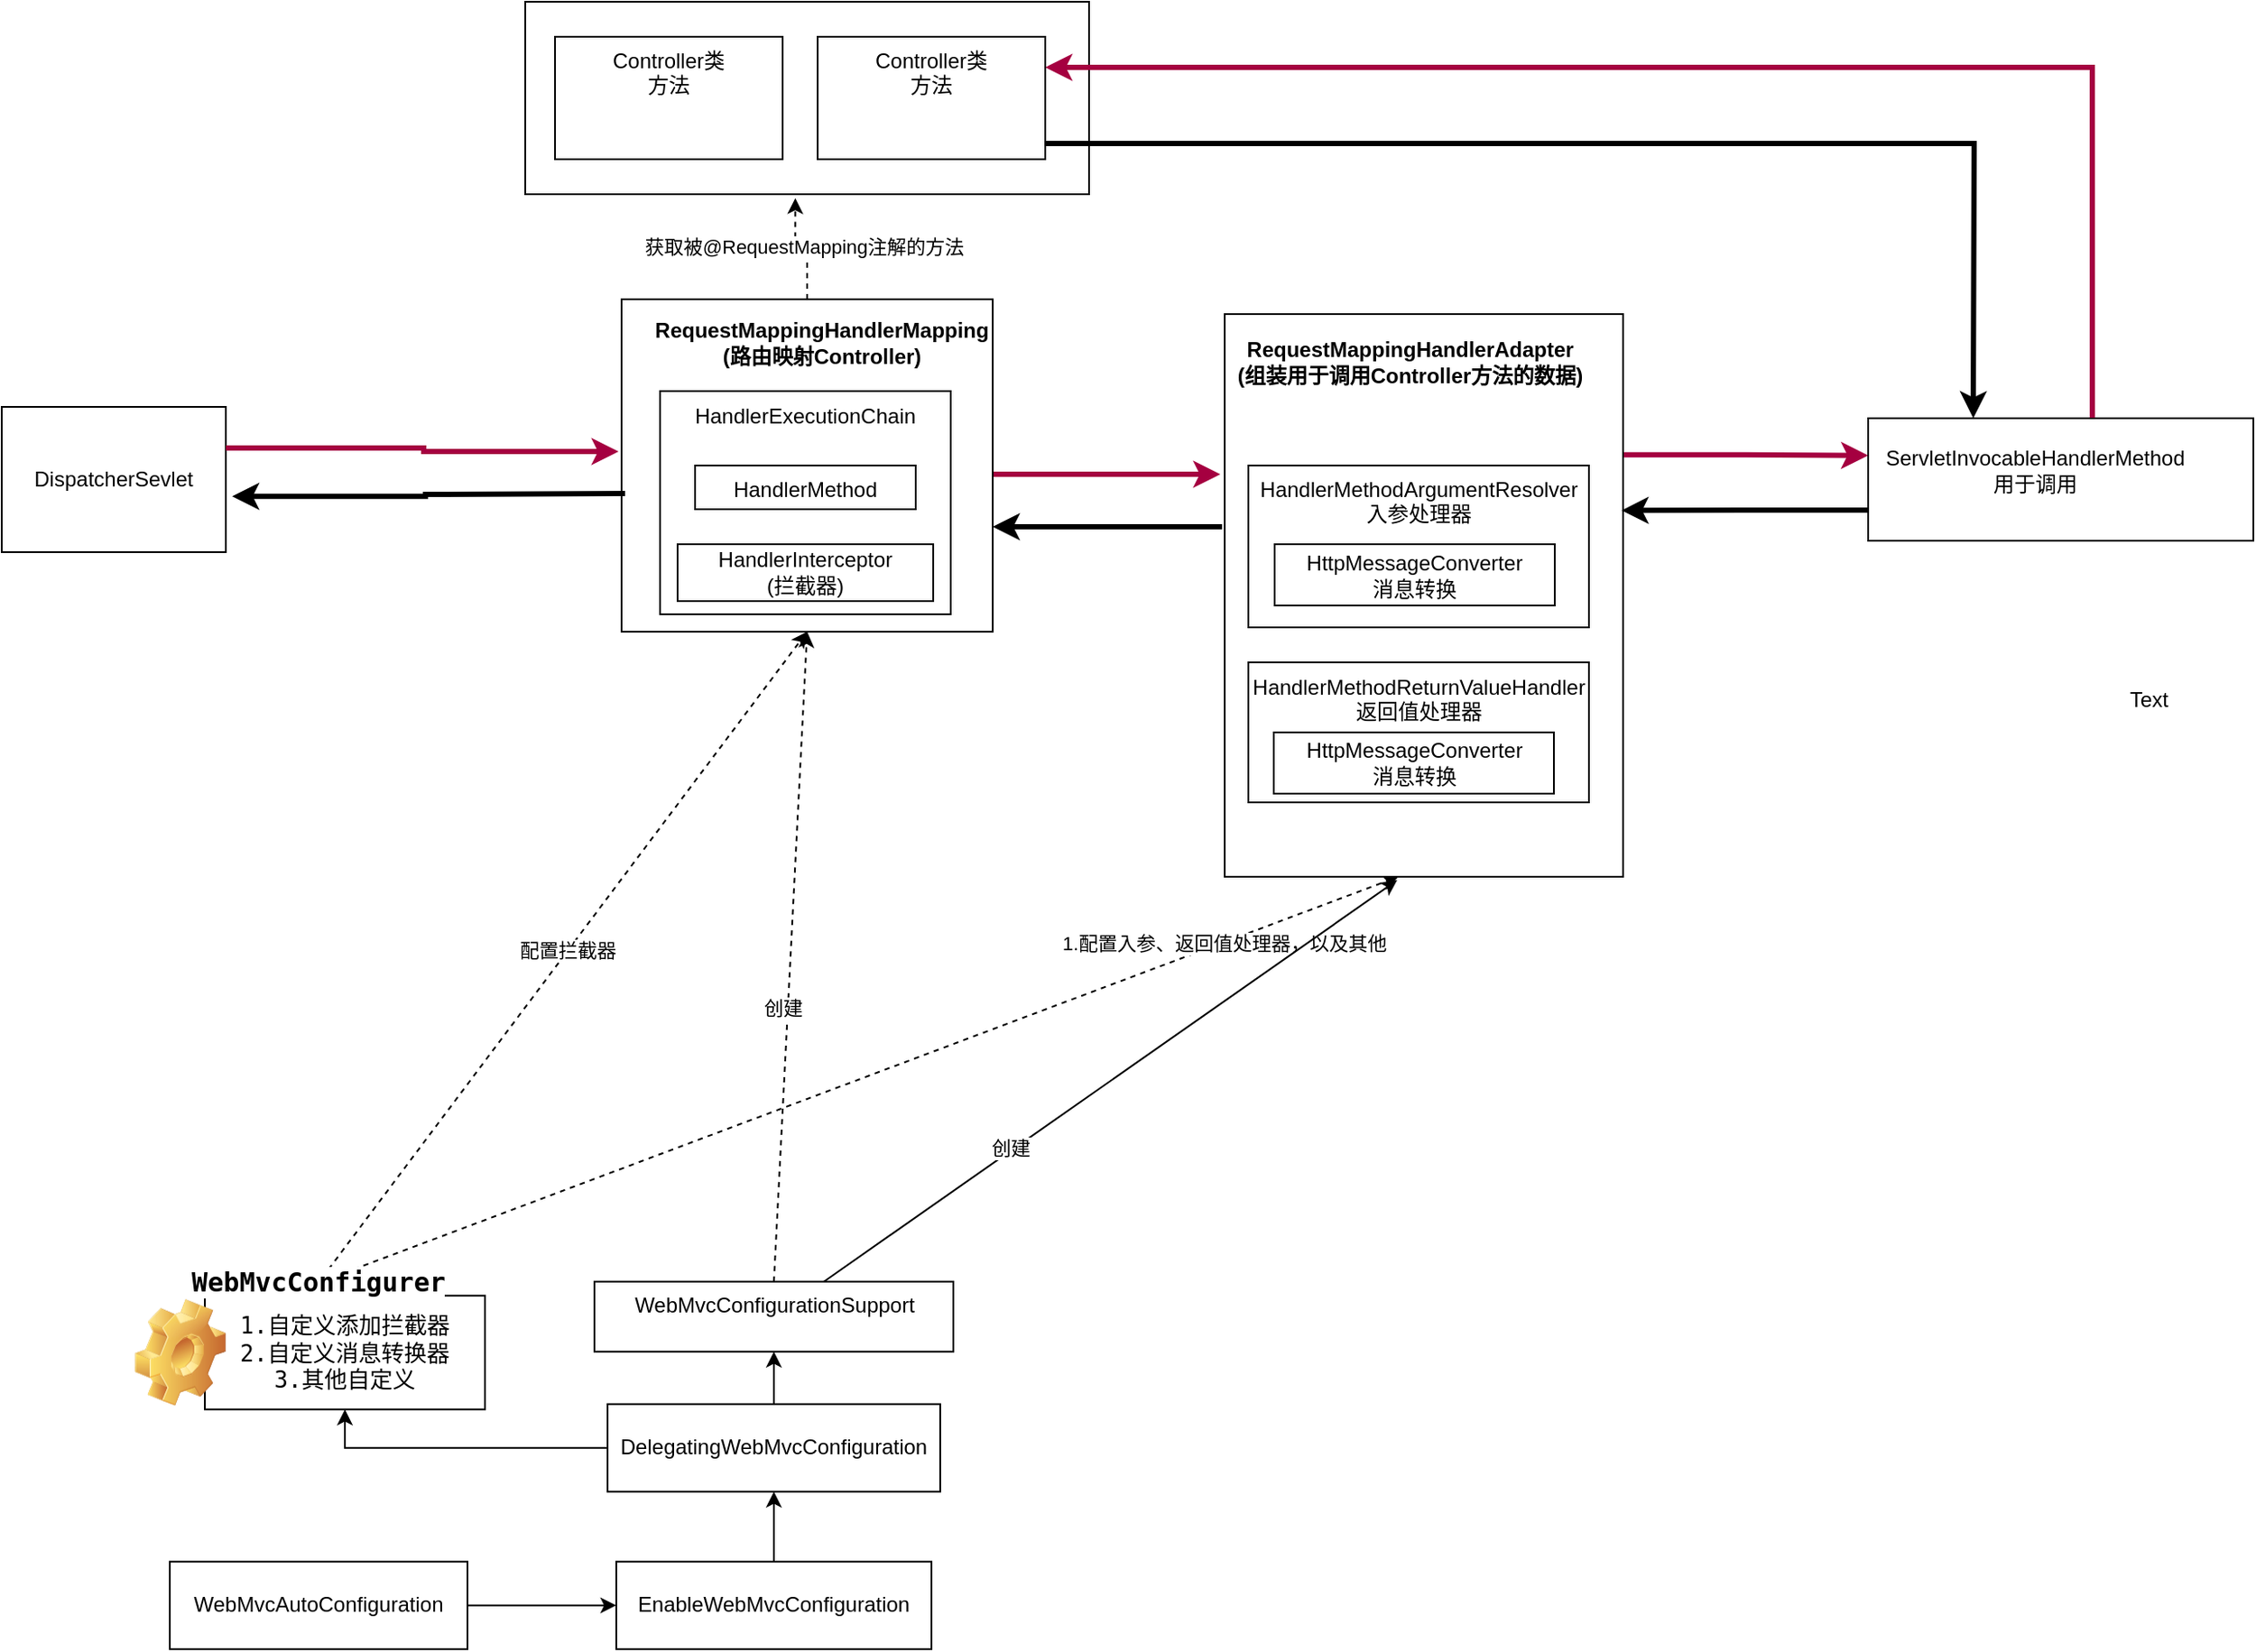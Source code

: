 <mxfile version="14.9.3" type="github">
  <diagram id="8T3f9UwFYzaLS0eyUJsZ" name="Page-1">
    <mxGraphModel dx="1550" dy="5465" grid="1" gridSize="10" guides="1" tooltips="1" connect="1" arrows="1" fold="1" page="1" pageScale="1" pageWidth="3300" pageHeight="4681" math="0" shadow="0">
      <root>
        <mxCell id="0" />
        <mxCell id="1" parent="0" />
        <mxCell id="tAR45_gAhTGxKTQlGq34-19" value="" style="edgeStyle=orthogonalEdgeStyle;rounded=0;orthogonalLoop=1;jettySize=auto;html=1;fontColor=#000000;" edge="1" parent="1" source="tAR45_gAhTGxKTQlGq34-2" target="tAR45_gAhTGxKTQlGq34-3">
          <mxGeometry relative="1" as="geometry" />
        </mxCell>
        <mxCell id="tAR45_gAhTGxKTQlGq34-2" value="WebMvcAutoConfiguration" style="rounded=0;whiteSpace=wrap;html=1;fillColor=#ffffff;" vertex="1" parent="1">
          <mxGeometry x="840" y="831.36" width="170" height="50" as="geometry" />
        </mxCell>
        <mxCell id="tAR45_gAhTGxKTQlGq34-20" value="" style="edgeStyle=orthogonalEdgeStyle;rounded=0;orthogonalLoop=1;jettySize=auto;html=1;fontColor=#000000;" edge="1" parent="1" source="tAR45_gAhTGxKTQlGq34-3" target="tAR45_gAhTGxKTQlGq34-7">
          <mxGeometry relative="1" as="geometry" />
        </mxCell>
        <mxCell id="tAR45_gAhTGxKTQlGq34-3" value="EnableWebMvcConfiguration" style="rounded=0;whiteSpace=wrap;html=1;fillColor=#ffffff;" vertex="1" parent="1">
          <mxGeometry x="1095" y="831.36" width="180" height="50" as="geometry" />
        </mxCell>
        <mxCell id="tAR45_gAhTGxKTQlGq34-21" value="" style="rounded=0;orthogonalLoop=1;jettySize=auto;html=1;fontColor=#000000;exitX=0.5;exitY=0;exitDx=0;exitDy=0;edgeStyle=orthogonalEdgeStyle;entryX=0.5;entryY=1;entryDx=0;entryDy=0;" edge="1" parent="1" source="tAR45_gAhTGxKTQlGq34-7" target="tAR45_gAhTGxKTQlGq34-48">
          <mxGeometry relative="1" as="geometry">
            <mxPoint x="1170" y="743.86" as="sourcePoint" />
            <mxPoint x="1185" y="605.36" as="targetPoint" />
          </mxGeometry>
        </mxCell>
        <mxCell id="tAR45_gAhTGxKTQlGq34-57" style="edgeStyle=orthogonalEdgeStyle;rounded=0;orthogonalLoop=1;jettySize=auto;html=1;exitX=0;exitY=0.5;exitDx=0;exitDy=0;entryX=0.5;entryY=1;entryDx=0;entryDy=0;fontColor=#000000;" edge="1" parent="1" source="tAR45_gAhTGxKTQlGq34-7" target="tAR45_gAhTGxKTQlGq34-9">
          <mxGeometry relative="1" as="geometry" />
        </mxCell>
        <mxCell id="tAR45_gAhTGxKTQlGq34-7" value="DelegatingWebMvcConfiguration" style="rounded=0;whiteSpace=wrap;html=1;fillColor=#ffffff;" vertex="1" parent="1">
          <mxGeometry x="1090" y="741.36" width="190" height="50" as="geometry" />
        </mxCell>
        <mxCell id="tAR45_gAhTGxKTQlGq34-9" value="&lt;pre style=&quot;font-size: 13px ; font-family: &amp;quot;jetbrains mono&amp;quot; , monospace&quot;&gt;&lt;span style=&quot;background-color: rgb(255 , 255 , 255)&quot;&gt;1.&lt;/span&gt;自定义添加拦截器&lt;br&gt;2.自定义消息转换器&lt;br&gt;3.其他自定义&lt;/pre&gt;" style="rounded=0;whiteSpace=wrap;html=1;align=center;" vertex="1" parent="1">
          <mxGeometry x="860" y="679.36" width="160" height="65" as="geometry" />
        </mxCell>
        <mxCell id="tAR45_gAhTGxKTQlGq34-17" value="" style="shape=image;html=1;verticalLabelPosition=bottom;verticalAlign=top;imageAspect=1;aspect=fixed;image=img/clipart/Gear_128x128.png;rounded=0;fontColor=#000000;" vertex="1" parent="1">
          <mxGeometry x="820" y="681.36" width="52" height="61" as="geometry" />
        </mxCell>
        <mxCell id="tAR45_gAhTGxKTQlGq34-30" style="rounded=0;orthogonalLoop=1;jettySize=auto;html=1;entryX=0.436;entryY=1;entryDx=0;entryDy=0;entryPerimeter=0;dashed=1;fontColor=#000000;" edge="1" parent="1" source="tAR45_gAhTGxKTQlGq34-13" target="tAR45_gAhTGxKTQlGq34-23">
          <mxGeometry relative="1" as="geometry" />
        </mxCell>
        <mxCell id="tAR45_gAhTGxKTQlGq34-33" value="1.配置入参、返回值处理器，以及其他" style="edgeLabel;html=1;align=center;verticalAlign=middle;resizable=0;points=[];fontColor=#000000;" vertex="1" connectable="0" parent="tAR45_gAhTGxKTQlGq34-30">
          <mxGeometry x="0.666" relative="1" as="geometry">
            <mxPoint as="offset" />
          </mxGeometry>
        </mxCell>
        <mxCell id="tAR45_gAhTGxKTQlGq34-31" value="配置拦截器" style="rounded=0;orthogonalLoop=1;jettySize=auto;html=1;dashed=1;fontColor=#000000;entryX=0.5;entryY=1;entryDx=0;entryDy=0;" edge="1" parent="1" source="tAR45_gAhTGxKTQlGq34-13" target="tAR45_gAhTGxKTQlGq34-22">
          <mxGeometry relative="1" as="geometry">
            <mxPoint x="1400" y="470" as="targetPoint" />
          </mxGeometry>
        </mxCell>
        <mxCell id="tAR45_gAhTGxKTQlGq34-13" value="&lt;pre style=&quot;font-family: &amp;quot;jetbrains mono&amp;quot;, monospace; font-size: 11.3pt;&quot;&gt;&lt;span style=&quot;background-color: rgb(255 , 255 , 255)&quot;&gt;WebMvcConfigurer&lt;/span&gt;&lt;/pre&gt;" style="text;html=1;strokeColor=none;fillColor=none;align=center;verticalAlign=middle;whiteSpace=wrap;rounded=0;fontStyle=1" vertex="1" parent="1">
          <mxGeometry x="860" y="664.36" width="130" height="15" as="geometry" />
        </mxCell>
        <mxCell id="tAR45_gAhTGxKTQlGq34-79" value="获取被@RequestMapping注解的方法" style="edgeStyle=orthogonalEdgeStyle;rounded=0;orthogonalLoop=1;jettySize=auto;html=1;exitX=0.5;exitY=0;exitDx=0;exitDy=0;entryX=0.479;entryY=1.02;entryDx=0;entryDy=0;entryPerimeter=0;dashed=1;fontColor=#000000;" edge="1" parent="1" source="tAR45_gAhTGxKTQlGq34-22" target="tAR45_gAhTGxKTQlGq34-75">
          <mxGeometry relative="1" as="geometry" />
        </mxCell>
        <mxCell id="tAR45_gAhTGxKTQlGq34-80" style="edgeStyle=orthogonalEdgeStyle;rounded=0;orthogonalLoop=1;jettySize=auto;html=1;fontColor=#000000;fillColor=#d80073;strokeColor=#A50040;strokeWidth=3;" edge="1" parent="1">
          <mxGeometry relative="1" as="geometry">
            <mxPoint x="1310" y="210" as="sourcePoint" />
            <mxPoint x="1440" y="210" as="targetPoint" />
          </mxGeometry>
        </mxCell>
        <mxCell id="tAR45_gAhTGxKTQlGq34-22" value="" style="rounded=0;whiteSpace=wrap;html=1;fontColor=#000000;" vertex="1" parent="1">
          <mxGeometry x="1098" y="110" width="212" height="190" as="geometry" />
        </mxCell>
        <mxCell id="tAR45_gAhTGxKTQlGq34-81" style="edgeStyle=orthogonalEdgeStyle;rounded=0;orthogonalLoop=1;jettySize=auto;html=1;exitX=1;exitY=0.25;exitDx=0;exitDy=0;fontColor=#000000;fillColor=#d80073;strokeColor=#A50040;strokeWidth=3;entryX=0;entryY=0.21;entryDx=0;entryDy=0;entryPerimeter=0;" edge="1" parent="1" source="tAR45_gAhTGxKTQlGq34-23" target="tAR45_gAhTGxKTQlGq34-83">
          <mxGeometry relative="1" as="geometry">
            <mxPoint x="1811" y="175" as="targetPoint" />
          </mxGeometry>
        </mxCell>
        <mxCell id="tAR45_gAhTGxKTQlGq34-89" style="edgeStyle=orthogonalEdgeStyle;rounded=0;orthogonalLoop=1;jettySize=auto;html=1;fontColor=#000000;strokeWidth=3;" edge="1" parent="1">
          <mxGeometry relative="1" as="geometry">
            <mxPoint x="1441" y="240" as="sourcePoint" />
            <mxPoint x="1310" y="240" as="targetPoint" />
          </mxGeometry>
        </mxCell>
        <mxCell id="tAR45_gAhTGxKTQlGq34-23" value="" style="rounded=0;whiteSpace=wrap;html=1;fontColor=#000000;" vertex="1" parent="1">
          <mxGeometry x="1442.49" y="118.47" width="227.51" height="321.53" as="geometry" />
        </mxCell>
        <mxCell id="tAR45_gAhTGxKTQlGq34-34" value="&lt;b&gt;&lt;span&gt;RequestMappingHandlerAdapter&lt;/span&gt;&lt;br&gt;&lt;span&gt;(组装用于调用Controller方法的数据)&lt;/span&gt;&lt;/b&gt;" style="text;html=1;align=center;verticalAlign=middle;resizable=0;points=[];autosize=1;strokeColor=none;fontColor=#000000;" vertex="1" parent="1">
          <mxGeometry x="1443.49" y="131.25" width="210" height="30" as="geometry" />
        </mxCell>
        <mxCell id="tAR45_gAhTGxKTQlGq34-35" value="&lt;b&gt;&lt;span&gt;RequestMappingHandlerMapping&lt;/span&gt;&lt;br&gt;&lt;span&gt;(路由映射Controller)&lt;/span&gt;&lt;/b&gt;" style="text;html=1;align=center;verticalAlign=middle;resizable=0;points=[];autosize=1;strokeColor=none;fontColor=#000000;" vertex="1" parent="1">
          <mxGeometry x="1107" y="120" width="210" height="30" as="geometry" />
        </mxCell>
        <mxCell id="tAR45_gAhTGxKTQlGq34-36" value="HandlerMethodArgumentResolver&lt;br&gt;入参处理器" style="rounded=0;whiteSpace=wrap;html=1;fontColor=#000000;verticalAlign=top;" vertex="1" parent="1">
          <mxGeometry x="1456.0" y="205" width="194.5" height="92.5" as="geometry" />
        </mxCell>
        <mxCell id="tAR45_gAhTGxKTQlGq34-37" value="HandlerMethodReturnValueHandler&lt;br&gt;返回值处理器" style="rounded=0;whiteSpace=wrap;html=1;fontColor=#000000;verticalAlign=top;" vertex="1" parent="1">
          <mxGeometry x="1456.0" y="317.5" width="194.5" height="80" as="geometry" />
        </mxCell>
        <mxCell id="tAR45_gAhTGxKTQlGq34-40" value="HttpMessageConverter&lt;br&gt;消息转换" style="rounded=0;whiteSpace=wrap;html=1;fontColor=#000000;" vertex="1" parent="1">
          <mxGeometry x="1470.5" y="357.5" width="160" height="35" as="geometry" />
        </mxCell>
        <mxCell id="tAR45_gAhTGxKTQlGq34-41" value="HttpMessageConverter&lt;br&gt;消息转换" style="rounded=0;whiteSpace=wrap;html=1;fontColor=#000000;" vertex="1" parent="1">
          <mxGeometry x="1471.0" y="250" width="160" height="35" as="geometry" />
        </mxCell>
        <mxCell id="tAR45_gAhTGxKTQlGq34-49" style="rounded=0;orthogonalLoop=1;jettySize=auto;html=1;entryX=0.5;entryY=1;entryDx=0;entryDy=0;fontColor=#000000;dashed=1;exitX=0.5;exitY=0;exitDx=0;exitDy=0;" edge="1" parent="1" source="tAR45_gAhTGxKTQlGq34-48" target="tAR45_gAhTGxKTQlGq34-22">
          <mxGeometry relative="1" as="geometry">
            <mxPoint x="1165" y="510" as="sourcePoint" />
          </mxGeometry>
        </mxCell>
        <mxCell id="tAR45_gAhTGxKTQlGq34-51" value="创建" style="edgeLabel;html=1;align=center;verticalAlign=middle;resizable=0;points=[];fontColor=#000000;" vertex="1" connectable="0" parent="tAR45_gAhTGxKTQlGq34-49">
          <mxGeometry x="-0.159" y="3" relative="1" as="geometry">
            <mxPoint as="offset" />
          </mxGeometry>
        </mxCell>
        <mxCell id="tAR45_gAhTGxKTQlGq34-50" style="edgeStyle=none;rounded=0;orthogonalLoop=1;jettySize=auto;html=1;fontColor=#000000;entryX=0.433;entryY=1.006;entryDx=0;entryDy=0;entryPerimeter=0;" edge="1" parent="1" source="tAR45_gAhTGxKTQlGq34-48" target="tAR45_gAhTGxKTQlGq34-23">
          <mxGeometry relative="1" as="geometry">
            <mxPoint x="1490" y="400" as="targetPoint" />
          </mxGeometry>
        </mxCell>
        <mxCell id="tAR45_gAhTGxKTQlGq34-52" value="创建" style="edgeLabel;html=1;align=center;verticalAlign=middle;resizable=0;points=[];fontColor=#000000;" vertex="1" connectable="0" parent="tAR45_gAhTGxKTQlGq34-50">
          <mxGeometry x="-0.343" y="2" relative="1" as="geometry">
            <mxPoint as="offset" />
          </mxGeometry>
        </mxCell>
        <mxCell id="tAR45_gAhTGxKTQlGq34-48" value="WebMvcConfigurationSupport" style="rounded=0;whiteSpace=wrap;html=1;fontColor=#000000;verticalAlign=top;" vertex="1" parent="1">
          <mxGeometry x="1082.5" y="671.36" width="205" height="40" as="geometry" />
        </mxCell>
        <mxCell id="tAR45_gAhTGxKTQlGq34-61" value="HandlerExecutionChain" style="rounded=0;whiteSpace=wrap;html=1;fontColor=#000000;align=center;verticalAlign=top;" vertex="1" parent="1">
          <mxGeometry x="1120" y="162.5" width="166" height="127.5" as="geometry" />
        </mxCell>
        <mxCell id="tAR45_gAhTGxKTQlGq34-53" value="DispatcherSevlet" style="rounded=0;whiteSpace=wrap;html=1;fontColor=#000000;verticalAlign=middle;align=center;" vertex="1" parent="1">
          <mxGeometry x="744" y="171.5" width="128" height="83" as="geometry" />
        </mxCell>
        <mxCell id="tAR45_gAhTGxKTQlGq34-64" value="HandlerMethod" style="rounded=0;whiteSpace=wrap;html=1;fontColor=#000000;align=center;verticalAlign=top;" vertex="1" parent="1">
          <mxGeometry x="1140" y="205" width="126" height="25" as="geometry" />
        </mxCell>
        <mxCell id="tAR45_gAhTGxKTQlGq34-65" value="HandlerInterceptor&lt;br&gt;(拦截器)" style="rounded=0;whiteSpace=wrap;html=1;fontColor=#000000;" vertex="1" parent="1">
          <mxGeometry x="1130" y="250" width="146" height="32.5" as="geometry" />
        </mxCell>
        <mxCell id="tAR45_gAhTGxKTQlGq34-88" style="edgeStyle=orthogonalEdgeStyle;rounded=0;orthogonalLoop=1;jettySize=auto;html=1;exitX=0;exitY=0.75;exitDx=0;exitDy=0;entryX=0.996;entryY=0.349;entryDx=0;entryDy=0;entryPerimeter=0;fontColor=#000000;strokeWidth=3;" edge="1" parent="1" source="tAR45_gAhTGxKTQlGq34-69" target="tAR45_gAhTGxKTQlGq34-23">
          <mxGeometry relative="1" as="geometry" />
        </mxCell>
        <mxCell id="tAR45_gAhTGxKTQlGq34-69" value="" style="rounded=0;whiteSpace=wrap;html=1;fontColor=#000000;align=center;verticalAlign=top;" vertex="1" parent="1">
          <mxGeometry x="1810" y="178" width="220" height="70" as="geometry" />
        </mxCell>
        <mxCell id="tAR45_gAhTGxKTQlGq34-75" value="" style="rounded=0;whiteSpace=wrap;html=1;fontColor=#000000;align=center;verticalAlign=top;" vertex="1" parent="1">
          <mxGeometry x="1043" y="-60" width="322" height="110" as="geometry" />
        </mxCell>
        <mxCell id="tAR45_gAhTGxKTQlGq34-82" style="edgeStyle=orthogonalEdgeStyle;rounded=0;orthogonalLoop=1;jettySize=auto;html=1;entryX=1;entryY=0.25;entryDx=0;entryDy=0;fontColor=#000000;exitX=0.582;exitY=-0.003;exitDx=0;exitDy=0;strokeWidth=3;fillColor=#d80073;strokeColor=#A50040;exitPerimeter=0;" edge="1" parent="1" source="tAR45_gAhTGxKTQlGq34-69" target="tAR45_gAhTGxKTQlGq34-71">
          <mxGeometry relative="1" as="geometry" />
        </mxCell>
        <mxCell id="tAR45_gAhTGxKTQlGq34-86" style="edgeStyle=orthogonalEdgeStyle;rounded=0;orthogonalLoop=1;jettySize=auto;html=1;exitX=0.997;exitY=0.871;exitDx=0;exitDy=0;fontColor=#000000;strokeWidth=3;exitPerimeter=0;" edge="1" parent="1" source="tAR45_gAhTGxKTQlGq34-71">
          <mxGeometry relative="1" as="geometry">
            <mxPoint x="1870" y="178" as="targetPoint" />
          </mxGeometry>
        </mxCell>
        <mxCell id="tAR45_gAhTGxKTQlGq34-71" value="&lt;span&gt;Controller类&lt;/span&gt;&lt;br&gt;&lt;span&gt;方法&lt;/span&gt;" style="rounded=0;whiteSpace=wrap;html=1;fontColor=#000000;align=center;verticalAlign=top;" vertex="1" parent="1">
          <mxGeometry x="1210" y="-40" width="130" height="70" as="geometry" />
        </mxCell>
        <mxCell id="tAR45_gAhTGxKTQlGq34-83" value="&lt;span&gt;ServletInvocableHandlerMethod&lt;br&gt;用于调用&lt;br&gt;&lt;/span&gt;" style="text;html=1;align=center;verticalAlign=middle;resizable=0;points=[];autosize=1;strokeColor=none;fontColor=#000000;" vertex="1" parent="1">
          <mxGeometry x="1810" y="193" width="190" height="30" as="geometry" />
        </mxCell>
        <mxCell id="tAR45_gAhTGxKTQlGq34-84" style="edgeStyle=orthogonalEdgeStyle;rounded=0;orthogonalLoop=1;jettySize=auto;html=1;fontColor=#000000;fillColor=#d80073;strokeColor=#A50040;strokeWidth=3;exitX=1;exitY=0.283;exitDx=0;exitDy=0;exitPerimeter=0;entryX=-0.008;entryY=0.458;entryDx=0;entryDy=0;entryPerimeter=0;" edge="1" parent="1" source="tAR45_gAhTGxKTQlGq34-53" target="tAR45_gAhTGxKTQlGq34-22">
          <mxGeometry relative="1" as="geometry">
            <mxPoint x="1320" y="213" as="sourcePoint" />
            <mxPoint x="1090" y="200" as="targetPoint" />
          </mxGeometry>
        </mxCell>
        <mxCell id="tAR45_gAhTGxKTQlGq34-85" value="Text" style="text;html=1;align=center;verticalAlign=middle;resizable=0;points=[];autosize=1;strokeColor=none;fontColor=#000000;" vertex="1" parent="1">
          <mxGeometry x="1950" y="328.75" width="40" height="20" as="geometry" />
        </mxCell>
        <mxCell id="tAR45_gAhTGxKTQlGq34-87" value="&lt;span&gt;Controller类&lt;/span&gt;&lt;br&gt;&lt;span&gt;方法&lt;/span&gt;" style="rounded=0;whiteSpace=wrap;html=1;fontColor=#000000;align=center;verticalAlign=top;" vertex="1" parent="1">
          <mxGeometry x="1060" y="-40" width="130" height="70" as="geometry" />
        </mxCell>
        <mxCell id="tAR45_gAhTGxKTQlGq34-90" style="edgeStyle=orthogonalEdgeStyle;rounded=0;orthogonalLoop=1;jettySize=auto;html=1;fontColor=#000000;strokeWidth=3;entryX=1.028;entryY=0.616;entryDx=0;entryDy=0;entryPerimeter=0;" edge="1" parent="1" target="tAR45_gAhTGxKTQlGq34-53">
          <mxGeometry relative="1" as="geometry">
            <mxPoint x="1100" y="221" as="sourcePoint" />
            <mxPoint x="950" y="290" as="targetPoint" />
          </mxGeometry>
        </mxCell>
      </root>
    </mxGraphModel>
  </diagram>
</mxfile>
